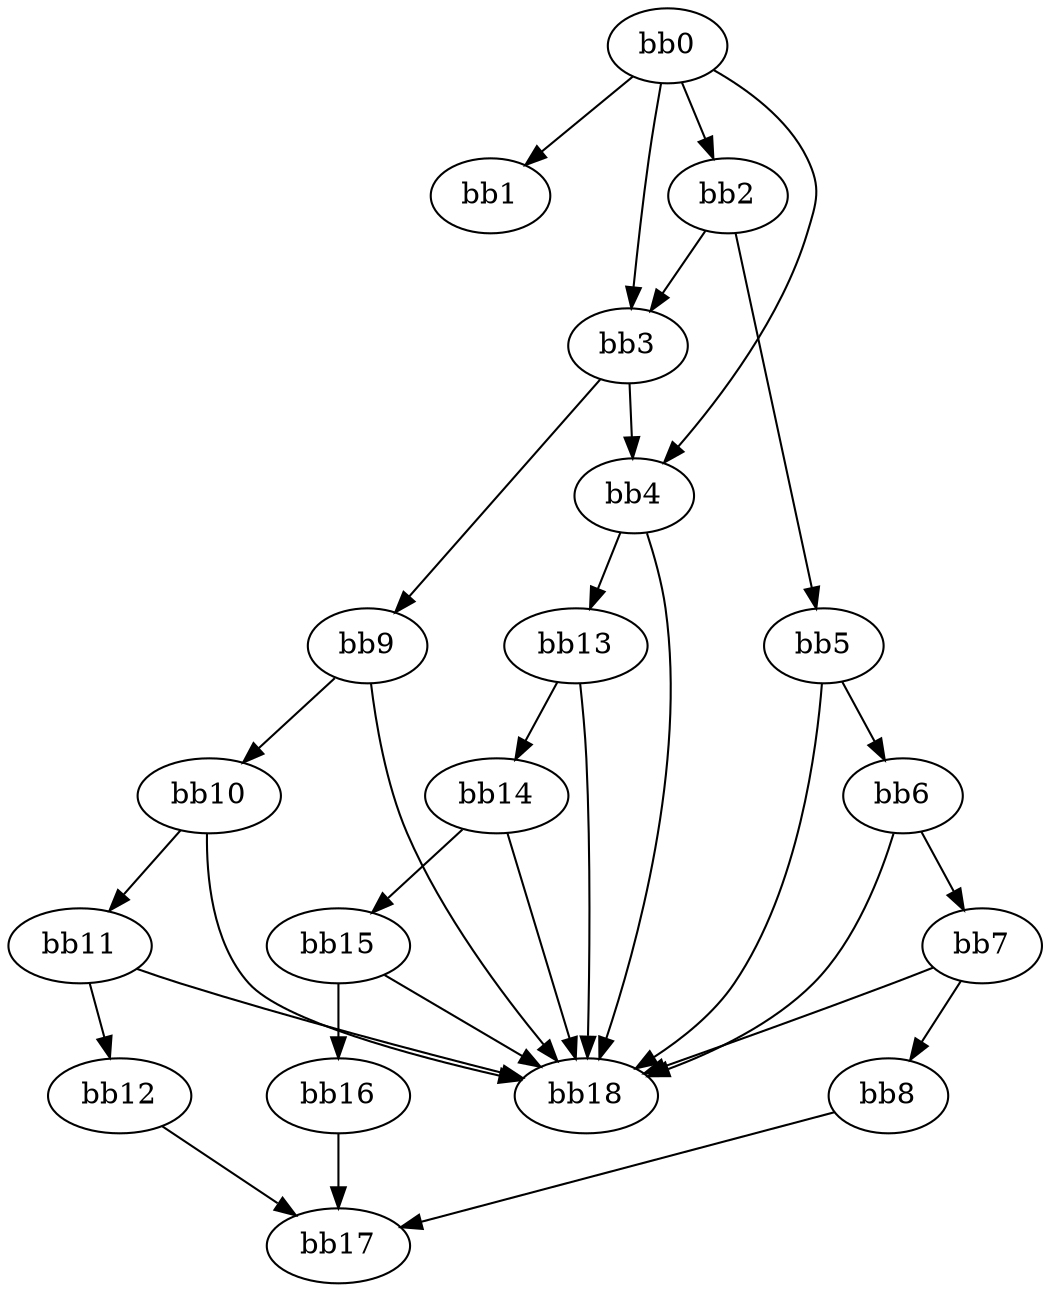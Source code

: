 digraph {
    0 [ label = "bb0\l" ]
    1 [ label = "bb1\l" ]
    2 [ label = "bb2\l" ]
    3 [ label = "bb3\l" ]
    4 [ label = "bb4\l" ]
    5 [ label = "bb5\l" ]
    6 [ label = "bb6\l" ]
    7 [ label = "bb7\l" ]
    8 [ label = "bb8\l" ]
    9 [ label = "bb9\l" ]
    10 [ label = "bb10\l" ]
    11 [ label = "bb11\l" ]
    12 [ label = "bb12\l" ]
    13 [ label = "bb13\l" ]
    14 [ label = "bb14\l" ]
    15 [ label = "bb15\l" ]
    16 [ label = "bb16\l" ]
    17 [ label = "bb17\l" ]
    18 [ label = "bb18\l" ]
    0 -> 1 [ ]
    0 -> 2 [ ]
    0 -> 3 [ ]
    0 -> 4 [ ]
    2 -> 3 [ ]
    2 -> 5 [ ]
    3 -> 4 [ ]
    3 -> 9 [ ]
    4 -> 13 [ ]
    4 -> 18 [ ]
    5 -> 6 [ ]
    5 -> 18 [ ]
    6 -> 7 [ ]
    6 -> 18 [ ]
    7 -> 8 [ ]
    7 -> 18 [ ]
    8 -> 17 [ ]
    9 -> 10 [ ]
    9 -> 18 [ ]
    10 -> 11 [ ]
    10 -> 18 [ ]
    11 -> 12 [ ]
    11 -> 18 [ ]
    12 -> 17 [ ]
    13 -> 14 [ ]
    13 -> 18 [ ]
    14 -> 15 [ ]
    14 -> 18 [ ]
    15 -> 16 [ ]
    15 -> 18 [ ]
    16 -> 17 [ ]
}

